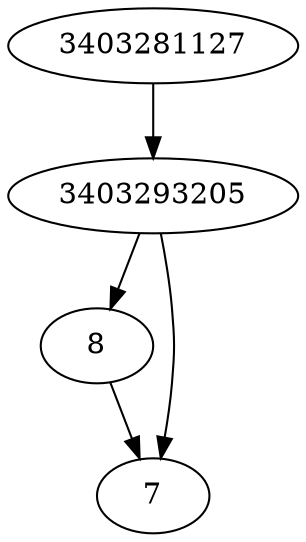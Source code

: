 strict digraph  {
8;
3403281127;
3403293205;
7;
8 -> 7;
3403281127 -> 3403293205;
3403293205 -> 8;
3403293205 -> 7;
}
